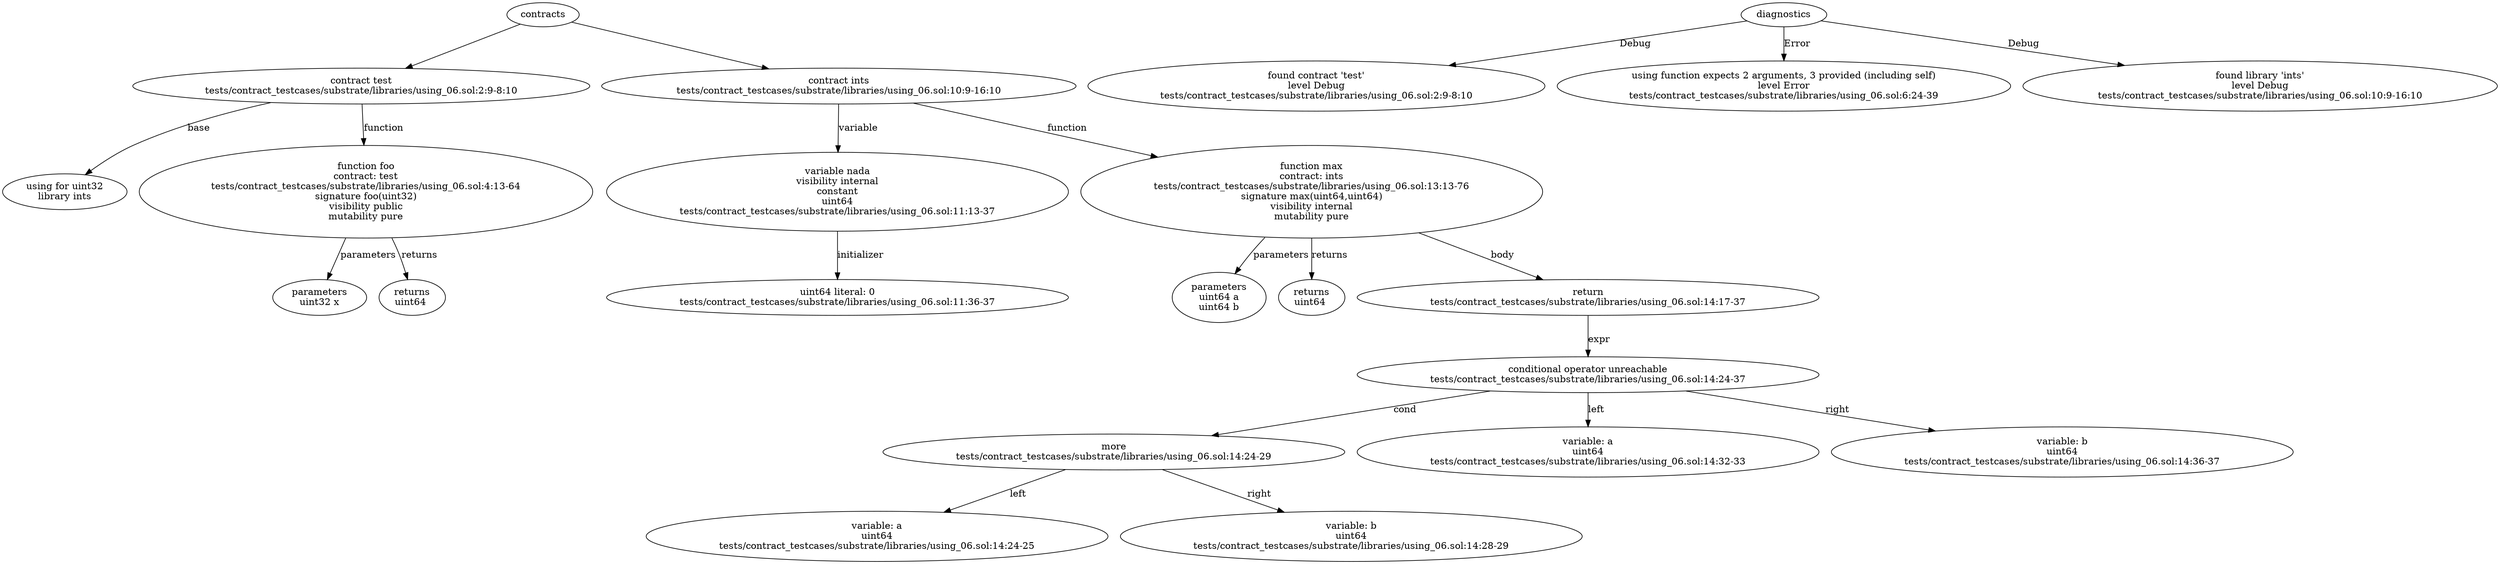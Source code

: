 strict digraph "tests/contract_testcases/substrate/libraries/using_06.sol" {
	contract [label="contract test\ntests/contract_testcases/substrate/libraries/using_06.sol:2:9-8:10"]
	using [label="using for uint32\nlibrary ints"]
	foo [label="function foo\ncontract: test\ntests/contract_testcases/substrate/libraries/using_06.sol:4:13-64\nsignature foo(uint32)\nvisibility public\nmutability pure"]
	parameters [label="parameters\nuint32 x"]
	returns [label="returns\nuint64 "]
	contract_6 [label="contract ints\ntests/contract_testcases/substrate/libraries/using_06.sol:10:9-16:10"]
	var [label="variable nada\nvisibility internal\nconstant\nuint64\ntests/contract_testcases/substrate/libraries/using_06.sol:11:13-37"]
	number_literal [label="uint64 literal: 0\ntests/contract_testcases/substrate/libraries/using_06.sol:11:36-37"]
	max [label="function max\ncontract: ints\ntests/contract_testcases/substrate/libraries/using_06.sol:13:13-76\nsignature max(uint64,uint64)\nvisibility internal\nmutability pure"]
	parameters_10 [label="parameters\nuint64 a\nuint64 b"]
	returns_11 [label="returns\nuint64 "]
	return [label="return\ntests/contract_testcases/substrate/libraries/using_06.sol:14:17-37"]
	conditional [label="conditional operator unreachable\ntests/contract_testcases/substrate/libraries/using_06.sol:14:24-37"]
	more [label="more\ntests/contract_testcases/substrate/libraries/using_06.sol:14:24-29"]
	variable [label="variable: a\nuint64\ntests/contract_testcases/substrate/libraries/using_06.sol:14:24-25"]
	variable_16 [label="variable: b\nuint64\ntests/contract_testcases/substrate/libraries/using_06.sol:14:28-29"]
	variable_17 [label="variable: a\nuint64\ntests/contract_testcases/substrate/libraries/using_06.sol:14:32-33"]
	variable_18 [label="variable: b\nuint64\ntests/contract_testcases/substrate/libraries/using_06.sol:14:36-37"]
	diagnostic [label="found contract 'test'\nlevel Debug\ntests/contract_testcases/substrate/libraries/using_06.sol:2:9-8:10"]
	diagnostic_21 [label="using function expects 2 arguments, 3 provided (including self)\nlevel Error\ntests/contract_testcases/substrate/libraries/using_06.sol:6:24-39"]
	diagnostic_22 [label="found library 'ints'\nlevel Debug\ntests/contract_testcases/substrate/libraries/using_06.sol:10:9-16:10"]
	contracts -> contract
	contract -> using [label="base"]
	contract -> foo [label="function"]
	foo -> parameters [label="parameters"]
	foo -> returns [label="returns"]
	contracts -> contract_6
	contract_6 -> var [label="variable"]
	var -> number_literal [label="initializer"]
	contract_6 -> max [label="function"]
	max -> parameters_10 [label="parameters"]
	max -> returns_11 [label="returns"]
	max -> return [label="body"]
	return -> conditional [label="expr"]
	conditional -> more [label="cond"]
	more -> variable [label="left"]
	more -> variable_16 [label="right"]
	conditional -> variable_17 [label="left"]
	conditional -> variable_18 [label="right"]
	diagnostics -> diagnostic [label="Debug"]
	diagnostics -> diagnostic_21 [label="Error"]
	diagnostics -> diagnostic_22 [label="Debug"]
}
